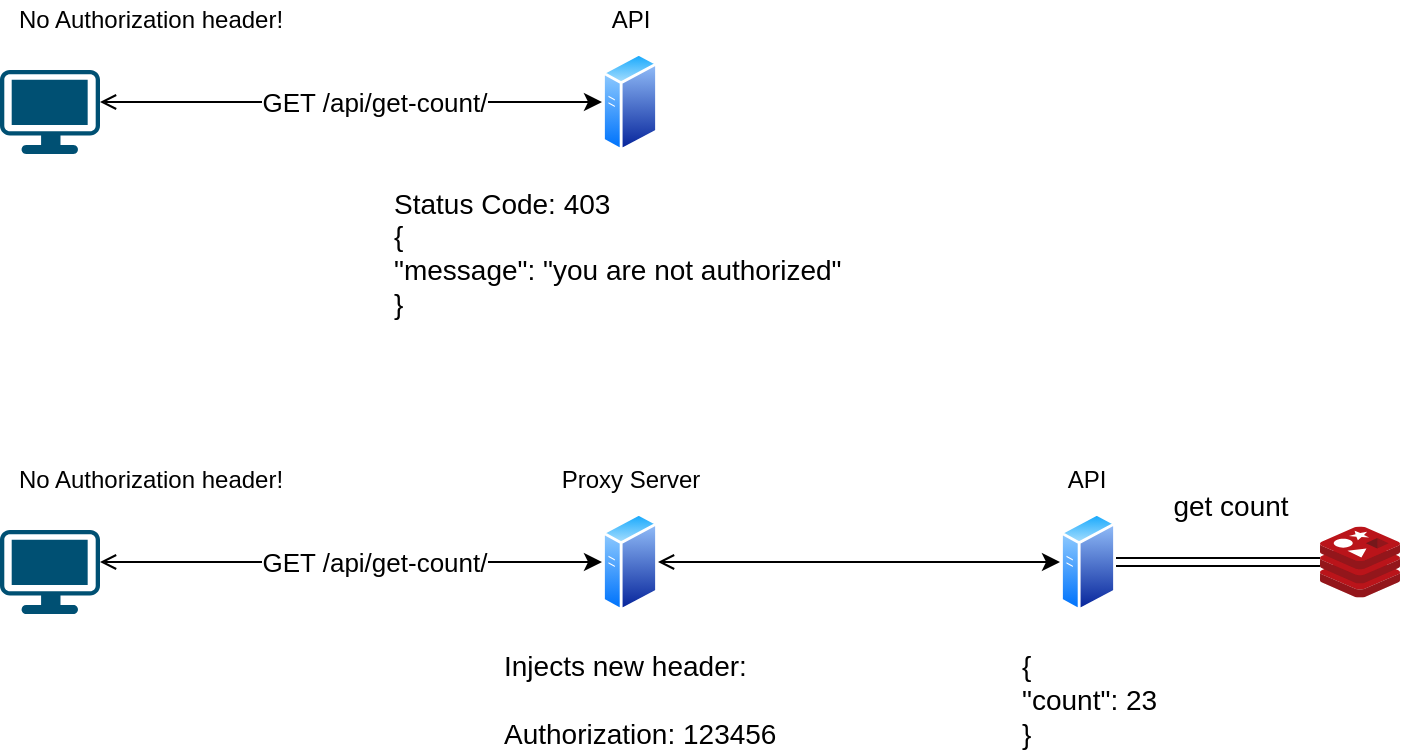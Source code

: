 <mxfile>
    <diagram id="eWBZczEK-0XSzhH1aRuM" name="Page-1">
        <mxGraphModel dx="371" dy="342" grid="1" gridSize="10" guides="1" tooltips="1" connect="1" arrows="1" fold="1" page="1" pageScale="1" pageWidth="850" pageHeight="1100" math="0" shadow="0">
            <root>
                <mxCell id="0"/>
                <mxCell id="1" parent="0"/>
                <mxCell id="6" style="edgeStyle=elbowEdgeStyle;rounded=0;orthogonalLoop=1;jettySize=auto;html=1;elbow=vertical;startArrow=open;startFill=0;entryX=0;entryY=0.5;entryDx=0;entryDy=0;" parent="1" source="2" target="7" edge="1">
                    <mxGeometry relative="1" as="geometry">
                        <mxPoint x="280" y="295" as="targetPoint"/>
                    </mxGeometry>
                </mxCell>
                <mxCell id="11" value="&lt;font style=&quot;font-size: 13px&quot;&gt;GET /api/get-count/&lt;/font&gt;" style="edgeLabel;html=1;align=center;verticalAlign=middle;resizable=0;points=[];" parent="6" vertex="1" connectable="0">
                    <mxGeometry x="0.301" y="-2" relative="1" as="geometry">
                        <mxPoint x="-27" y="-2" as="offset"/>
                    </mxGeometry>
                </mxCell>
                <mxCell id="2" value="" style="points=[[0.03,0.03,0],[0.5,0,0],[0.97,0.03,0],[1,0.4,0],[0.97,0.745,0],[0.5,1,0],[0.03,0.745,0],[0,0.4,0]];verticalLabelPosition=bottom;html=1;verticalAlign=top;aspect=fixed;align=center;pointerEvents=1;shape=mxgraph.cisco19.workstation;fillColor=#005073;strokeColor=none;" parent="1" vertex="1">
                    <mxGeometry x="20" y="275" width="50" height="42" as="geometry"/>
                </mxCell>
                <mxCell id="4" value="Proxy Server" style="text;html=1;align=center;verticalAlign=middle;resizable=0;points=[];autosize=1;strokeColor=none;" parent="1" vertex="1">
                    <mxGeometry x="295" y="240" width="80" height="20" as="geometry"/>
                </mxCell>
                <mxCell id="9" style="rounded=0;orthogonalLoop=1;jettySize=auto;html=1;startArrow=open;startFill=0;" parent="1" source="7" target="8" edge="1">
                    <mxGeometry relative="1" as="geometry"/>
                </mxCell>
                <mxCell id="7" value="" style="aspect=fixed;perimeter=ellipsePerimeter;html=1;align=center;shadow=0;dashed=0;spacingTop=3;image;image=img/lib/active_directory/generic_server.svg;" parent="1" vertex="1">
                    <mxGeometry x="321" y="265" width="28.0" height="52" as="geometry"/>
                </mxCell>
                <mxCell id="19" style="rounded=0;orthogonalLoop=1;jettySize=auto;html=1;exitX=1;exitY=0.5;exitDx=0;exitDy=0;endArrow=classicThin;endFill=1;shape=link;edgeStyle=orthogonalEdgeStyle;width=4;" parent="1" source="8" target="15" edge="1">
                    <mxGeometry relative="1" as="geometry"/>
                </mxCell>
                <mxCell id="8" value="" style="aspect=fixed;perimeter=ellipsePerimeter;html=1;align=center;shadow=0;dashed=0;spacingTop=3;image;image=img/lib/active_directory/generic_server.svg;" parent="1" vertex="1">
                    <mxGeometry x="550" y="265" width="28.0" height="52" as="geometry"/>
                </mxCell>
                <mxCell id="10" value="API" style="text;html=1;align=center;verticalAlign=middle;resizable=0;points=[];autosize=1;strokeColor=none;" parent="1" vertex="1">
                    <mxGeometry x="548" y="240" width="30" height="20" as="geometry"/>
                </mxCell>
                <mxCell id="12" value="&lt;font style=&quot;font-size: 14px&quot;&gt;{&lt;br&gt;&quot;count&quot;: 23&lt;br&gt;}&lt;/font&gt;" style="text;html=1;align=left;verticalAlign=middle;resizable=0;points=[];autosize=1;strokeColor=none;" parent="1" vertex="1">
                    <mxGeometry x="529" y="335" width="80" height="50" as="geometry"/>
                </mxCell>
                <mxCell id="13" value="&lt;font style=&quot;font-size: 14px&quot;&gt;Injects new header:&lt;br&gt;&lt;br&gt;Authorization: 123456&lt;/font&gt;" style="text;html=1;align=left;verticalAlign=middle;resizable=0;points=[];autosize=1;strokeColor=none;" parent="1" vertex="1">
                    <mxGeometry x="270" y="335" width="150" height="50" as="geometry"/>
                </mxCell>
                <mxCell id="14" value="No Authorization header!" style="text;html=1;align=center;verticalAlign=middle;resizable=0;points=[];autosize=1;strokeColor=none;" parent="1" vertex="1">
                    <mxGeometry x="20" y="240" width="150" height="20" as="geometry"/>
                </mxCell>
                <mxCell id="15" value="" style="aspect=fixed;html=1;points=[];align=center;image;fontSize=12;image=img/lib/mscae/Cache_Redis_Product.svg;" parent="1" vertex="1">
                    <mxGeometry x="680" y="273.2" width="40" height="35.6" as="geometry"/>
                </mxCell>
                <mxCell id="23" value="get count" style="text;html=1;align=center;verticalAlign=middle;resizable=0;points=[];autosize=1;strokeColor=none;fontSize=14;" parent="1" vertex="1">
                    <mxGeometry x="600" y="253.2" width="70" height="20" as="geometry"/>
                </mxCell>
                <mxCell id="31" style="edgeStyle=elbowEdgeStyle;rounded=0;orthogonalLoop=1;jettySize=auto;html=1;elbow=vertical;startArrow=open;startFill=0;entryX=0;entryY=0.5;entryDx=0;entryDy=0;" parent="1" source="33" target="35" edge="1">
                    <mxGeometry relative="1" as="geometry">
                        <mxPoint x="280" y="65" as="targetPoint"/>
                    </mxGeometry>
                </mxCell>
                <mxCell id="32" value="&lt;font style=&quot;font-size: 13px&quot;&gt;GET /api/get-count/&lt;/font&gt;" style="edgeLabel;html=1;align=center;verticalAlign=middle;resizable=0;points=[];" parent="31" vertex="1" connectable="0">
                    <mxGeometry x="0.301" y="-2" relative="1" as="geometry">
                        <mxPoint x="-27" y="-2" as="offset"/>
                    </mxGeometry>
                </mxCell>
                <mxCell id="33" value="" style="points=[[0.03,0.03,0],[0.5,0,0],[0.97,0.03,0],[1,0.4,0],[0.97,0.745,0],[0.5,1,0],[0.03,0.745,0],[0,0.4,0]];verticalLabelPosition=bottom;html=1;verticalAlign=top;aspect=fixed;align=center;pointerEvents=1;shape=mxgraph.cisco19.workstation;fillColor=#005073;strokeColor=none;" parent="1" vertex="1">
                    <mxGeometry x="20" y="45" width="50" height="42" as="geometry"/>
                </mxCell>
                <mxCell id="34" value="API" style="text;html=1;align=center;verticalAlign=middle;resizable=0;points=[];autosize=1;strokeColor=none;" parent="1" vertex="1">
                    <mxGeometry x="320" y="10" width="30" height="20" as="geometry"/>
                </mxCell>
                <mxCell id="35" value="" style="aspect=fixed;perimeter=ellipsePerimeter;html=1;align=center;shadow=0;dashed=0;spacingTop=3;image;image=img/lib/active_directory/generic_server.svg;" parent="1" vertex="1">
                    <mxGeometry x="321" y="35" width="28.0" height="52" as="geometry"/>
                </mxCell>
                <mxCell id="37" value="No Authorization header!" style="text;html=1;align=center;verticalAlign=middle;resizable=0;points=[];autosize=1;strokeColor=none;" parent="1" vertex="1">
                    <mxGeometry x="20" y="10" width="150" height="20" as="geometry"/>
                </mxCell>
                <mxCell id="38" value="&lt;font style=&quot;font-size: 14px&quot;&gt;Status Code: 403&lt;br&gt;{&lt;br&gt;&quot;message&quot;: &quot;you are not authorized&quot;&lt;br&gt;}&lt;br&gt;&lt;br&gt;&lt;/font&gt;" style="text;html=1;align=left;verticalAlign=middle;resizable=0;points=[];autosize=1;strokeColor=none;" parent="1" vertex="1">
                    <mxGeometry x="215" y="110" width="240" height="70" as="geometry"/>
                </mxCell>
            </root>
        </mxGraphModel>
    </diagram>
</mxfile>